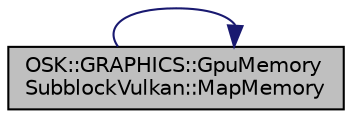 digraph "OSK::GRAPHICS::GpuMemorySubblockVulkan::MapMemory"
{
 // LATEX_PDF_SIZE
  edge [fontname="Helvetica",fontsize="10",labelfontname="Helvetica",labelfontsize="10"];
  node [fontname="Helvetica",fontsize="10",shape=record];
  rankdir="LR";
  Node1 [label="OSK::GRAPHICS::GpuMemory\lSubblockVulkan::MapMemory",height=0.2,width=0.4,color="black", fillcolor="grey75", style="filled", fontcolor="black",tooltip="Mapea toda la memoria del subbloque."];
  Node1 -> Node1 [color="midnightblue",fontsize="10",style="solid",fontname="Helvetica"];
}
